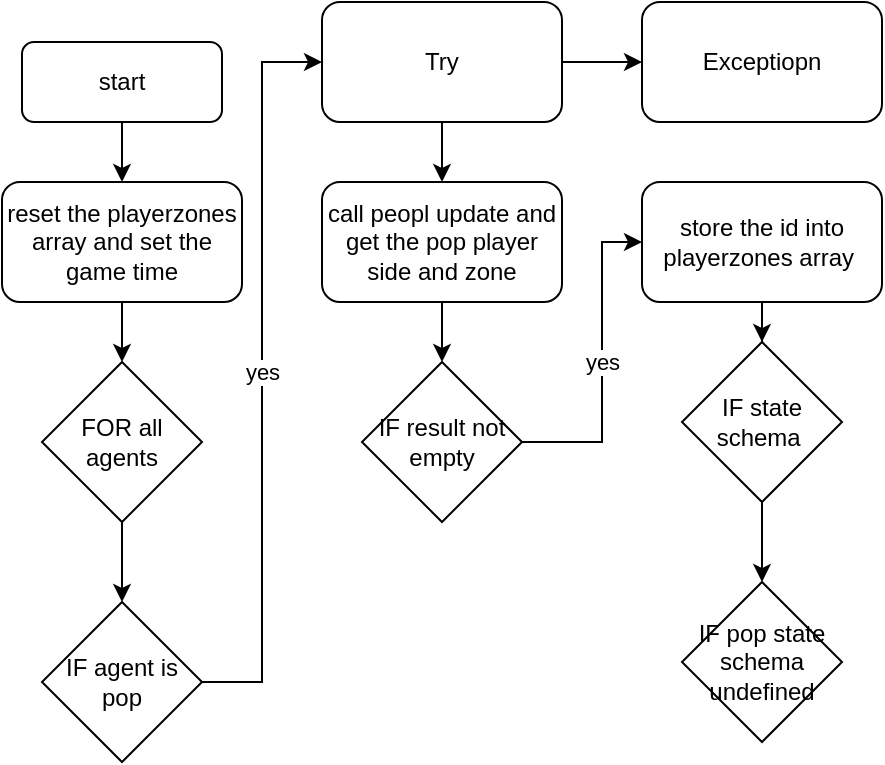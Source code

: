 <mxfile version="17.4.6" type="github">
  <diagram id="5fncajlDtrCnJXy9b40n" name="Page-1">
    <mxGraphModel dx="1038" dy="579" grid="1" gridSize="10" guides="1" tooltips="1" connect="1" arrows="1" fold="1" page="1" pageScale="1" pageWidth="850" pageHeight="1100" math="0" shadow="0">
      <root>
        <mxCell id="0" />
        <mxCell id="1" parent="0" />
        <mxCell id="RPUXhvCxznZEtmwCUTPg-3" value="" style="edgeStyle=orthogonalEdgeStyle;rounded=0;orthogonalLoop=1;jettySize=auto;html=1;" edge="1" parent="1" source="RPUXhvCxznZEtmwCUTPg-1" target="RPUXhvCxznZEtmwCUTPg-2">
          <mxGeometry relative="1" as="geometry" />
        </mxCell>
        <mxCell id="RPUXhvCxznZEtmwCUTPg-1" value="start" style="rounded=1;whiteSpace=wrap;html=1;" vertex="1" parent="1">
          <mxGeometry x="30" y="20" width="100" height="40" as="geometry" />
        </mxCell>
        <mxCell id="RPUXhvCxznZEtmwCUTPg-7" value="" style="edgeStyle=orthogonalEdgeStyle;rounded=0;orthogonalLoop=1;jettySize=auto;html=1;" edge="1" parent="1" source="RPUXhvCxznZEtmwCUTPg-2" target="RPUXhvCxznZEtmwCUTPg-6">
          <mxGeometry relative="1" as="geometry" />
        </mxCell>
        <mxCell id="RPUXhvCxznZEtmwCUTPg-2" value="reset the playerzones array and set the game time" style="whiteSpace=wrap;html=1;rounded=1;" vertex="1" parent="1">
          <mxGeometry x="20" y="90" width="120" height="60" as="geometry" />
        </mxCell>
        <mxCell id="RPUXhvCxznZEtmwCUTPg-10" value="" style="edgeStyle=orthogonalEdgeStyle;rounded=0;orthogonalLoop=1;jettySize=auto;html=1;" edge="1" parent="1" source="RPUXhvCxznZEtmwCUTPg-6" target="RPUXhvCxznZEtmwCUTPg-9">
          <mxGeometry relative="1" as="geometry" />
        </mxCell>
        <mxCell id="RPUXhvCxznZEtmwCUTPg-6" value="FOR all agents" style="rhombus;whiteSpace=wrap;html=1;" vertex="1" parent="1">
          <mxGeometry x="40" y="180" width="80" height="80" as="geometry" />
        </mxCell>
        <mxCell id="RPUXhvCxznZEtmwCUTPg-12" value="yes" style="edgeStyle=orthogonalEdgeStyle;rounded=0;orthogonalLoop=1;jettySize=auto;html=1;" edge="1" parent="1" source="RPUXhvCxznZEtmwCUTPg-9" target="RPUXhvCxznZEtmwCUTPg-11">
          <mxGeometry relative="1" as="geometry">
            <Array as="points">
              <mxPoint x="150" y="340" />
              <mxPoint x="150" y="30" />
            </Array>
          </mxGeometry>
        </mxCell>
        <mxCell id="RPUXhvCxznZEtmwCUTPg-9" value="IF agent is pop" style="rhombus;whiteSpace=wrap;html=1;" vertex="1" parent="1">
          <mxGeometry x="40" y="300" width="80" height="80" as="geometry" />
        </mxCell>
        <mxCell id="RPUXhvCxznZEtmwCUTPg-14" value="" style="edgeStyle=orthogonalEdgeStyle;rounded=0;orthogonalLoop=1;jettySize=auto;html=1;" edge="1" parent="1" source="RPUXhvCxznZEtmwCUTPg-11" target="RPUXhvCxznZEtmwCUTPg-13">
          <mxGeometry relative="1" as="geometry" />
        </mxCell>
        <mxCell id="RPUXhvCxznZEtmwCUTPg-16" value="" style="edgeStyle=orthogonalEdgeStyle;rounded=0;orthogonalLoop=1;jettySize=auto;html=1;" edge="1" parent="1" source="RPUXhvCxznZEtmwCUTPg-11" target="RPUXhvCxznZEtmwCUTPg-15">
          <mxGeometry relative="1" as="geometry" />
        </mxCell>
        <mxCell id="RPUXhvCxznZEtmwCUTPg-11" value="Try" style="rounded=1;whiteSpace=wrap;html=1;" vertex="1" parent="1">
          <mxGeometry x="180" width="120" height="60" as="geometry" />
        </mxCell>
        <mxCell id="RPUXhvCxznZEtmwCUTPg-13" value="Exceptiopn" style="whiteSpace=wrap;html=1;rounded=1;" vertex="1" parent="1">
          <mxGeometry x="340" width="120" height="60" as="geometry" />
        </mxCell>
        <mxCell id="RPUXhvCxznZEtmwCUTPg-18" value="" style="edgeStyle=orthogonalEdgeStyle;rounded=0;orthogonalLoop=1;jettySize=auto;html=1;" edge="1" parent="1" source="RPUXhvCxznZEtmwCUTPg-15" target="RPUXhvCxznZEtmwCUTPg-17">
          <mxGeometry relative="1" as="geometry" />
        </mxCell>
        <mxCell id="RPUXhvCxznZEtmwCUTPg-15" value="call peopl update and get the pop player side and zone" style="whiteSpace=wrap;html=1;rounded=1;" vertex="1" parent="1">
          <mxGeometry x="180" y="90" width="120" height="60" as="geometry" />
        </mxCell>
        <mxCell id="RPUXhvCxznZEtmwCUTPg-20" value="yes" style="edgeStyle=orthogonalEdgeStyle;rounded=0;orthogonalLoop=1;jettySize=auto;html=1;" edge="1" parent="1" source="RPUXhvCxznZEtmwCUTPg-17" target="RPUXhvCxznZEtmwCUTPg-19">
          <mxGeometry relative="1" as="geometry">
            <Array as="points">
              <mxPoint x="320" y="220" />
              <mxPoint x="320" y="120" />
            </Array>
          </mxGeometry>
        </mxCell>
        <mxCell id="RPUXhvCxznZEtmwCUTPg-17" value="IF result not empty" style="rhombus;whiteSpace=wrap;html=1;" vertex="1" parent="1">
          <mxGeometry x="200" y="180" width="80" height="80" as="geometry" />
        </mxCell>
        <mxCell id="RPUXhvCxznZEtmwCUTPg-27" value="" style="edgeStyle=orthogonalEdgeStyle;rounded=0;orthogonalLoop=1;jettySize=auto;html=1;" edge="1" parent="1" source="RPUXhvCxznZEtmwCUTPg-19" target="RPUXhvCxznZEtmwCUTPg-24">
          <mxGeometry relative="1" as="geometry" />
        </mxCell>
        <mxCell id="RPUXhvCxznZEtmwCUTPg-19" value="store the id into playerzones array&amp;nbsp;" style="rounded=1;whiteSpace=wrap;html=1;" vertex="1" parent="1">
          <mxGeometry x="340" y="90" width="120" height="60" as="geometry" />
        </mxCell>
        <mxCell id="RPUXhvCxznZEtmwCUTPg-29" value="" style="edgeStyle=orthogonalEdgeStyle;rounded=0;orthogonalLoop=1;jettySize=auto;html=1;" edge="1" parent="1" source="RPUXhvCxznZEtmwCUTPg-24" target="RPUXhvCxznZEtmwCUTPg-28">
          <mxGeometry relative="1" as="geometry" />
        </mxCell>
        <mxCell id="RPUXhvCxznZEtmwCUTPg-24" value="IF state schema&amp;nbsp;" style="rhombus;whiteSpace=wrap;html=1;" vertex="1" parent="1">
          <mxGeometry x="360" y="170" width="80" height="80" as="geometry" />
        </mxCell>
        <mxCell id="RPUXhvCxznZEtmwCUTPg-28" value="IF pop state schema undefined" style="rhombus;whiteSpace=wrap;html=1;" vertex="1" parent="1">
          <mxGeometry x="360" y="290" width="80" height="80" as="geometry" />
        </mxCell>
      </root>
    </mxGraphModel>
  </diagram>
</mxfile>
